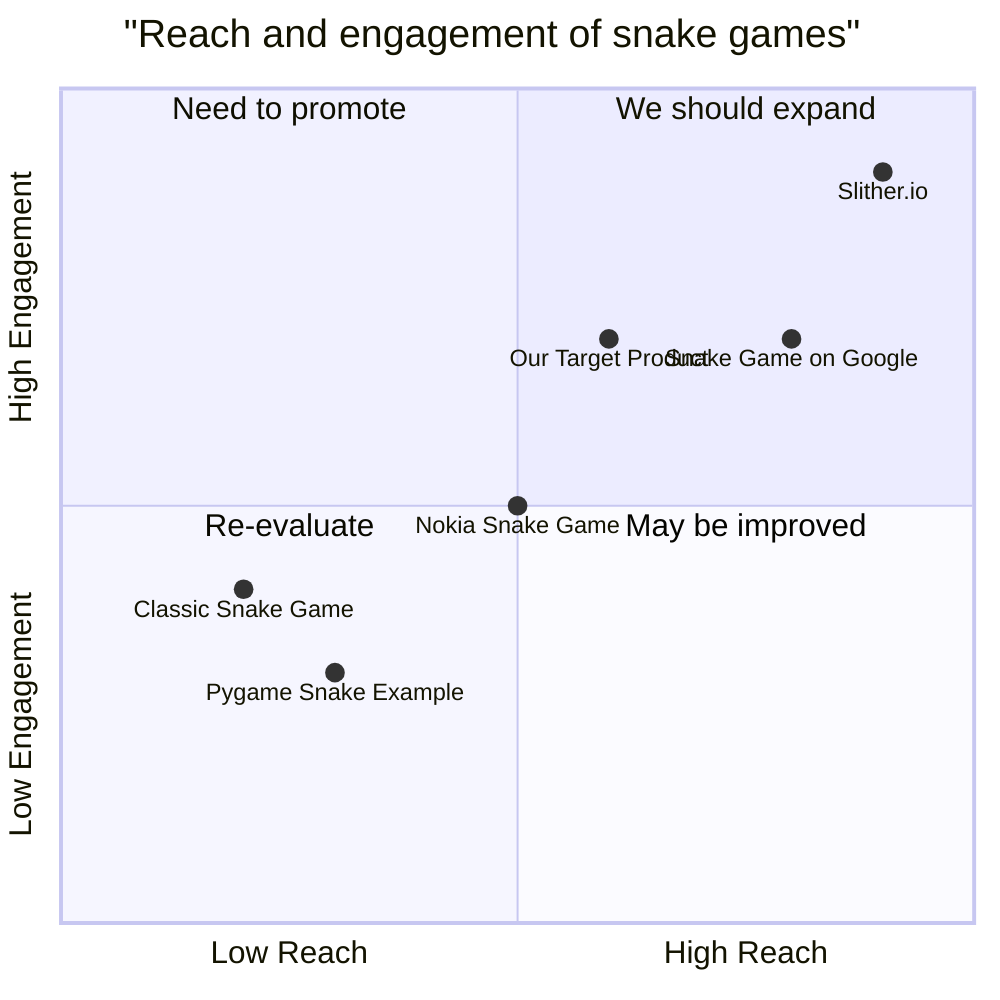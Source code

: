 quadrantChart
    title "Reach and engagement of snake games"
    x-axis "Low Reach" --> "High Reach"
    y-axis "Low Engagement" --> "High Engagement"
    quadrant-1 "We should expand"
    quadrant-2 "Need to promote"
    quadrant-3 "Re-evaluate"
    quadrant-4 "May be improved"
    "Classic Snake Game": [0.2, 0.4]
    "Snake Game on Google": [0.8, 0.7]
    "Slither.io": [0.9, 0.9]
    "Nokia Snake Game": [0.5, 0.5]
    "Pygame Snake Example": [0.3, 0.3]
    "Our Target Product": [0.6, 0.7]